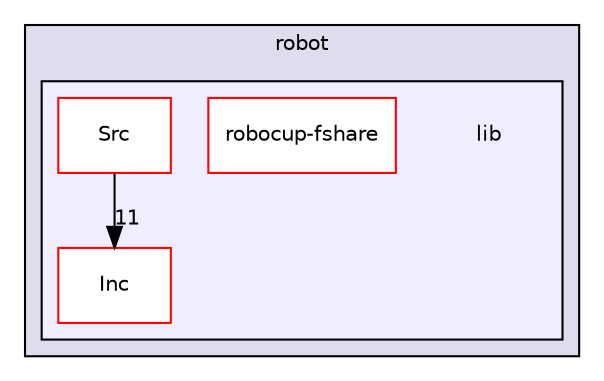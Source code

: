 digraph "/home/developer/robocup-firmware/robot/lib" {
  compound=true
  node [ fontsize="10", fontname="Helvetica"];
  edge [ labelfontsize="10", labelfontname="Helvetica"];
  subgraph clusterdir_ecf8ca46b2885291d59feefec80b5002 {
    graph [ bgcolor="#ddddee", pencolor="black", label="robot" fontname="Helvetica", fontsize="10", URL="dir_ecf8ca46b2885291d59feefec80b5002.html"]
  subgraph clusterdir_bce75092e74c8e5afefc19c24a06f395 {
    graph [ bgcolor="#eeeeff", pencolor="black", label="" URL="dir_bce75092e74c8e5afefc19c24a06f395.html"];
    dir_bce75092e74c8e5afefc19c24a06f395 [shape=plaintext label="lib"];
    dir_a894177cf49d69402f578056eb4872c3 [shape=box label="Inc" color="red" fillcolor="white" style="filled" URL="dir_a894177cf49d69402f578056eb4872c3.html"];
    dir_45dab24a911ce1b6903127f8dc8ff408 [shape=box label="robocup-fshare" color="red" fillcolor="white" style="filled" URL="dir_45dab24a911ce1b6903127f8dc8ff408.html"];
    dir_e9c6d8553f950e4cdb30b7b097603f77 [shape=box label="Src" color="red" fillcolor="white" style="filled" URL="dir_e9c6d8553f950e4cdb30b7b097603f77.html"];
  }
  }
  dir_e9c6d8553f950e4cdb30b7b097603f77->dir_a894177cf49d69402f578056eb4872c3 [headlabel="11", labeldistance=1.5 headhref="dir_000023_000014.html"];
}
